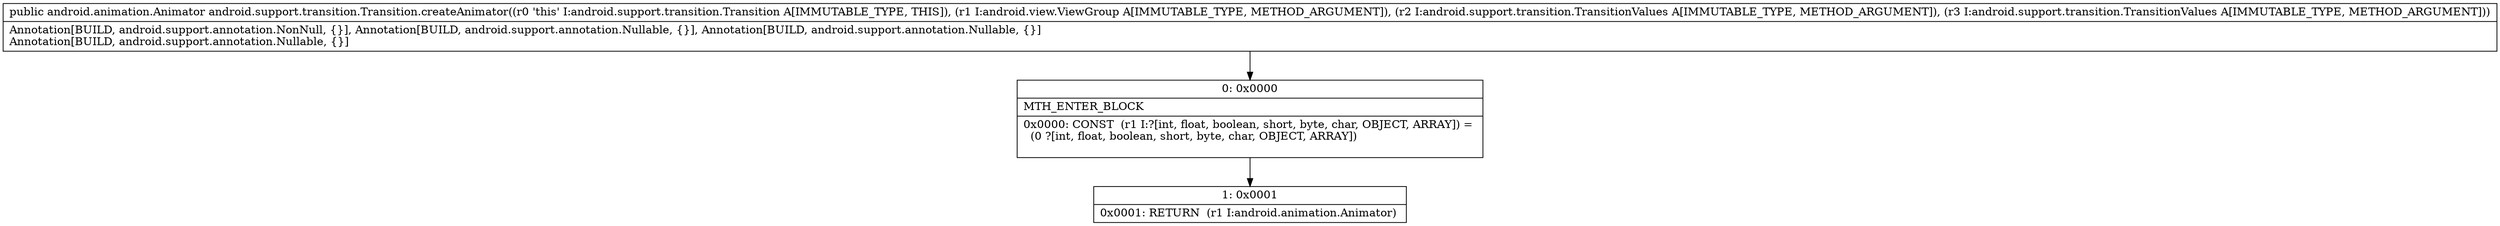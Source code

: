 digraph "CFG forandroid.support.transition.Transition.createAnimator(Landroid\/view\/ViewGroup;Landroid\/support\/transition\/TransitionValues;Landroid\/support\/transition\/TransitionValues;)Landroid\/animation\/Animator;" {
Node_0 [shape=record,label="{0\:\ 0x0000|MTH_ENTER_BLOCK\l|0x0000: CONST  (r1 I:?[int, float, boolean, short, byte, char, OBJECT, ARRAY]) = \l  (0 ?[int, float, boolean, short, byte, char, OBJECT, ARRAY])\l \l}"];
Node_1 [shape=record,label="{1\:\ 0x0001|0x0001: RETURN  (r1 I:android.animation.Animator) \l}"];
MethodNode[shape=record,label="{public android.animation.Animator android.support.transition.Transition.createAnimator((r0 'this' I:android.support.transition.Transition A[IMMUTABLE_TYPE, THIS]), (r1 I:android.view.ViewGroup A[IMMUTABLE_TYPE, METHOD_ARGUMENT]), (r2 I:android.support.transition.TransitionValues A[IMMUTABLE_TYPE, METHOD_ARGUMENT]), (r3 I:android.support.transition.TransitionValues A[IMMUTABLE_TYPE, METHOD_ARGUMENT]))  | Annotation[BUILD, android.support.annotation.NonNull, \{\}], Annotation[BUILD, android.support.annotation.Nullable, \{\}], Annotation[BUILD, android.support.annotation.Nullable, \{\}]\lAnnotation[BUILD, android.support.annotation.Nullable, \{\}]\l}"];
MethodNode -> Node_0;
Node_0 -> Node_1;
}

